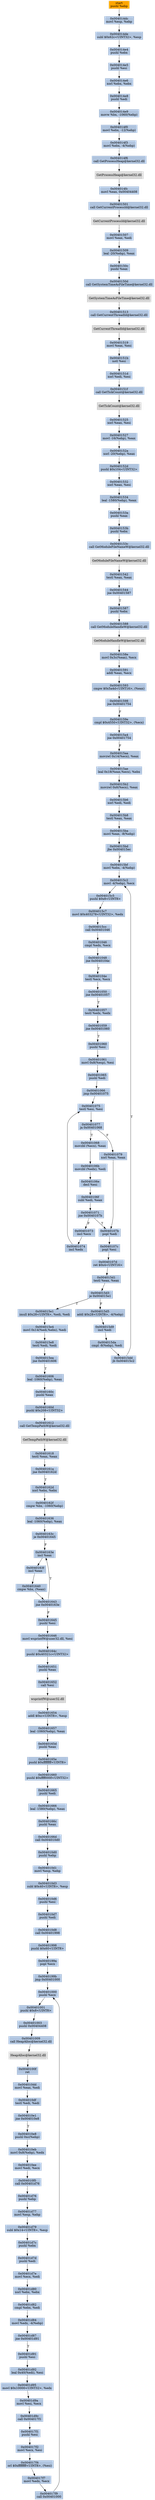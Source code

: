 digraph G {
node[shape=rectangle,style=filled,fillcolor=lightsteelblue,color=lightsteelblue]
bgcolor="transparent"
a0x004014dbpushl_ebp[label="start\npushl %ebp",color="lightgrey",fillcolor="orange"];
a0x004014dcmovl_esp_ebp[label="0x004014dc\nmovl %esp, %ebp"];
a0x004014desubl_0x62cUINT32_esp[label="0x004014de\nsubl $0x62c<UINT32>, %esp"];
a0x004014e4pushl_ebx[label="0x004014e4\npushl %ebx"];
a0x004014e5pushl_esi[label="0x004014e5\npushl %esi"];
a0x004014e6xorl_ebx_ebx[label="0x004014e6\nxorl %ebx, %ebx"];
a0x004014e8pushl_edi[label="0x004014e8\npushl %edi"];
a0x004014e9movw_bx__1060ebp_[label="0x004014e9\nmovw %bx, -1060(%ebp)"];
a0x004014f0movl_ebx__12ebp_[label="0x004014f0\nmovl %ebx, -12(%ebp)"];
a0x004014f3movl_ebx__4ebp_[label="0x004014f3\nmovl %ebx, -4(%ebp)"];
a0x004014f6call_GetProcessHeap_kernel32_dll[label="0x004014f6\ncall GetProcessHeap@kernel32.dll"];
GetProcessHeap_kernel32_dll[label="GetProcessHeap@kernel32.dll",color="lightgrey",fillcolor="lightgrey"];
a0x004014fcmovl_eax_0x00404408[label="0x004014fc\nmovl %eax, 0x00404408"];
a0x00401501call_GetCurrentProcessId_kernel32_dll[label="0x00401501\ncall GetCurrentProcessId@kernel32.dll"];
GetCurrentProcessId_kernel32_dll[label="GetCurrentProcessId@kernel32.dll",color="lightgrey",fillcolor="lightgrey"];
a0x00401507movl_eax_edi[label="0x00401507\nmovl %eax, %edi"];
a0x00401509leal__20ebp__eax[label="0x00401509\nleal -20(%ebp), %eax"];
a0x0040150cpushl_eax[label="0x0040150c\npushl %eax"];
a0x0040150dcall_GetSystemTimeAsFileTime_kernel32_dll[label="0x0040150d\ncall GetSystemTimeAsFileTime@kernel32.dll"];
GetSystemTimeAsFileTime_kernel32_dll[label="GetSystemTimeAsFileTime@kernel32.dll",color="lightgrey",fillcolor="lightgrey"];
a0x00401513call_GetCurrentThreadId_kernel32_dll[label="0x00401513\ncall GetCurrentThreadId@kernel32.dll"];
GetCurrentThreadId_kernel32_dll[label="GetCurrentThreadId@kernel32.dll",color="lightgrey",fillcolor="lightgrey"];
a0x00401519movl_eax_esi[label="0x00401519\nmovl %eax, %esi"];
a0x0040151bnotl_esi[label="0x0040151b\nnotl %esi"];
a0x0040151dxorl_edi_esi[label="0x0040151d\nxorl %edi, %esi"];
a0x0040151fcall_GetTickCount_kernel32_dll[label="0x0040151f\ncall GetTickCount@kernel32.dll"];
GetTickCount_kernel32_dll[label="GetTickCount@kernel32.dll",color="lightgrey",fillcolor="lightgrey"];
a0x00401525xorl_eax_esi[label="0x00401525\nxorl %eax, %esi"];
a0x00401527movl__16ebp__eax[label="0x00401527\nmovl -16(%ebp), %eax"];
a0x0040152axorl__20ebp__eax[label="0x0040152a\nxorl -20(%ebp), %eax"];
a0x0040152dpushl_0x104UINT32[label="0x0040152d\npushl $0x104<UINT32>"];
a0x00401532xorl_eax_esi[label="0x00401532\nxorl %eax, %esi"];
a0x00401534leal__1580ebp__eax[label="0x00401534\nleal -1580(%ebp), %eax"];
a0x0040153apushl_eax[label="0x0040153a\npushl %eax"];
a0x0040153bpushl_ebx[label="0x0040153b\npushl %ebx"];
a0x0040153ccall_GetModuleFileNameW_kernel32_dll[label="0x0040153c\ncall GetModuleFileNameW@kernel32.dll"];
GetModuleFileNameW_kernel32_dll[label="GetModuleFileNameW@kernel32.dll",color="lightgrey",fillcolor="lightgrey"];
a0x00401542testl_eax_eax[label="0x00401542\ntestl %eax, %eax"];
a0x00401544jne_0x00401587[label="0x00401544\njne 0x00401587"];
a0x00401587pushl_ebx[label="0x00401587\npushl %ebx"];
a0x00401588call_GetModuleHandleW_kernel32_dll[label="0x00401588\ncall GetModuleHandleW@kernel32.dll"];
GetModuleHandleW_kernel32_dll[label="GetModuleHandleW@kernel32.dll",color="lightgrey",fillcolor="lightgrey"];
a0x0040158emovl_0x3ceax__ecx[label="0x0040158e\nmovl 0x3c(%eax), %ecx"];
a0x00401591addl_eax_ecx[label="0x00401591\naddl %eax, %ecx"];
a0x00401593cmpw_0x5a4dUINT16_eax_[label="0x00401593\ncmpw $0x5a4d<UINT16>, (%eax)"];
a0x00401598jne_0x00401754[label="0x00401598\njne 0x00401754"];
a0x0040159ecmpl_0x4550UINT32_ecx_[label="0x0040159e\ncmpl $0x4550<UINT32>, (%ecx)"];
a0x004015a4jne_0x00401754[label="0x004015a4\njne 0x00401754"];
a0x004015aamovzwl_0x14ecx__eax[label="0x004015aa\nmovzwl 0x14(%ecx), %eax"];
a0x004015aeleal_0x18eaxecx__ebx[label="0x004015ae\nleal 0x18(%eax,%ecx), %ebx"];
a0x004015b2movzwl_0x6ecx__eax[label="0x004015b2\nmovzwl 0x6(%ecx), %eax"];
a0x004015b6xorl_edi_edi[label="0x004015b6\nxorl %edi, %edi"];
a0x004015b8testl_eax_eax[label="0x004015b8\ntestl %eax, %eax"];
a0x004015bamovl_eax__8ebp_[label="0x004015ba\nmovl %eax, -8(%ebp)"];
a0x004015bdjbe_0x004015ec[label="0x004015bd\njbe 0x004015ec"];
a0x004015bfmovl_ebx__4ebp_[label="0x004015bf\nmovl %ebx, -4(%ebp)"];
a0x004015c2movl__4ebp__ecx[label="0x004015c2\nmovl -4(%ebp), %ecx"];
a0x004015c5pushl_0x8UINT8[label="0x004015c5\npushl $0x8<UINT8>"];
a0x004015c7movl_0x403278UINT32_edx[label="0x004015c7\nmovl $0x403278<UINT32>, %edx"];
a0x004015cccall_0x00401046[label="0x004015cc\ncall 0x00401046"];
a0x00401046cmpl_edx_ecx[label="0x00401046\ncmpl %edx, %ecx"];
a0x00401048jne_0x0040104e[label="0x00401048\njne 0x0040104e"];
a0x0040104etestl_ecx_ecx[label="0x0040104e\ntestl %ecx, %ecx"];
a0x00401050jne_0x00401057[label="0x00401050\njne 0x00401057"];
a0x00401057testl_edx_edx[label="0x00401057\ntestl %edx, %edx"];
a0x00401059jne_0x00401060[label="0x00401059\njne 0x00401060"];
a0x00401060pushl_esi[label="0x00401060\npushl %esi"];
a0x00401061movl_0x8esp__esi[label="0x00401061\nmovl 0x8(%esp), %esi"];
a0x00401065pushl_edi[label="0x00401065\npushl %edi"];
a0x00401066jmp_0x00401075[label="0x00401066\njmp 0x00401075"];
a0x00401075testl_esi_esi[label="0x00401075\ntestl %esi, %esi"];
a0x00401077ja_0x00401068[label="0x00401077\nja 0x00401068"];
a0x00401068movzbl_ecx__eax[label="0x00401068\nmovzbl (%ecx), %eax"];
a0x0040106bmovzbl_edx__edi[label="0x0040106b\nmovzbl (%edx), %edi"];
a0x0040106edecl_esi[label="0x0040106e\ndecl %esi"];
a0x0040106fsubl_edi_eax[label="0x0040106f\nsubl %edi, %eax"];
a0x00401071jne_0x0040107b[label="0x00401071\njne 0x0040107b"];
a0x00401073incl_ecx[label="0x00401073\nincl %ecx"];
a0x00401074incl_edx[label="0x00401074\nincl %edx"];
a0x0040107bpopl_edi[label="0x0040107b\npopl %edi"];
a0x0040107cpopl_esi[label="0x0040107c\npopl %esi"];
a0x0040107dret_0x4UINT16[label="0x0040107d\nret $0x4<UINT16>"];
a0x004015d1testl_eax_eax[label="0x004015d1\ntestl %eax, %eax"];
a0x004015d3je_0x004015e1[label="0x004015d3\nje 0x004015e1"];
a0x004015d5addl_0x28UINT8__4ebp_[label="0x004015d5\naddl $0x28<UINT8>, -4(%ebp)"];
a0x004015d9incl_edi[label="0x004015d9\nincl %edi"];
a0x004015dacmpl__8ebp__edi[label="0x004015da\ncmpl -8(%ebp), %edi"];
a0x004015ddjb_0x004015c2[label="0x004015dd\njb 0x004015c2"];
a0x00401079xorl_eax_eax[label="0x00401079\nxorl %eax, %eax"];
a0x004015e1imull_0x28UINT8_edi_edi[label="0x004015e1\nimull $0x28<UINT8>, %edi, %edi"];
a0x004015e4movl_0x14ediebx__edi[label="0x004015e4\nmovl 0x14(%edi,%ebx), %edi"];
a0x004015e8testl_edi_edi[label="0x004015e8\ntestl %edi, %edi"];
a0x004015eajne_0x00401606[label="0x004015ea\njne 0x00401606"];
a0x00401606leal__1060ebp__eax[label="0x00401606\nleal -1060(%ebp), %eax"];
a0x0040160cpushl_eax[label="0x0040160c\npushl %eax"];
a0x0040160dpushl_0x208UINT32[label="0x0040160d\npushl $0x208<UINT32>"];
a0x00401612call_GetTempPathW_kernel32_dll[label="0x00401612\ncall GetTempPathW@kernel32.dll"];
GetTempPathW_kernel32_dll[label="GetTempPathW@kernel32.dll",color="lightgrey",fillcolor="lightgrey"];
a0x00401618testl_eax_eax[label="0x00401618\ntestl %eax, %eax"];
a0x0040161ajne_0x0040162d[label="0x0040161a\njne 0x0040162d"];
a0x0040162dxorl_ebx_ebx[label="0x0040162d\nxorl %ebx, %ebx"];
a0x0040162fcmpw_bx__1060ebp_[label="0x0040162f\ncmpw %bx, -1060(%ebp)"];
a0x00401636leal__1060ebp__eax[label="0x00401636\nleal -1060(%ebp), %eax"];
a0x0040163cje_0x00401645[label="0x0040163c\nje 0x00401645"];
a0x0040163eincl_eax[label="0x0040163e\nincl %eax"];
a0x0040163fincl_eax[label="0x0040163f\nincl %eax"];
a0x00401640cmpw_bx_eax_[label="0x00401640\ncmpw %bx, (%eax)"];
a0x00401643jne_0x0040163e[label="0x00401643\njne 0x0040163e"];
a0x00401645pushl_esi[label="0x00401645\npushl %esi"];
a0x00401646movl_wsprintfW_user32_dll_esi[label="0x00401646\nmovl wsprintfW@user32.dll, %esi"];
a0x0040164cpushl_0x40321cUINT32[label="0x0040164c\npushl $0x40321c<UINT32>"];
a0x00401651pushl_eax[label="0x00401651\npushl %eax"];
a0x00401652call_esi[label="0x00401652\ncall %esi"];
wsprintfW_user32_dll[label="wsprintfW@user32.dll",color="lightgrey",fillcolor="lightgrey"];
a0x00401654addl_0xcUINT8_esp[label="0x00401654\naddl $0xc<UINT8>, %esp"];
a0x00401657leal__1060ebp__eax[label="0x00401657\nleal -1060(%ebp), %eax"];
a0x0040165dpushl_eax[label="0x0040165d\npushl %eax"];
a0x0040165epushl_0xffffffffUINT8[label="0x0040165e\npushl $0xffffffff<UINT8>"];
a0x00401660pushl_0xffff000fUINT32[label="0x00401660\npushl $0xffff000f<UINT32>"];
a0x00401665pushl_edi[label="0x00401665\npushl %edi"];
a0x00401666leal__1580ebp__eax[label="0x00401666\nleal -1580(%ebp), %eax"];
a0x0040166cpushl_eax[label="0x0040166c\npushl %eax"];
a0x0040166dcall_0x004010d0[label="0x0040166d\ncall 0x004010d0"];
a0x004010d0pushl_ebp[label="0x004010d0\npushl %ebp"];
a0x004010d1movl_esp_ebp[label="0x004010d1\nmovl %esp, %ebp"];
a0x004010d3subl_0x40UINT8_esp[label="0x004010d3\nsubl $0x40<UINT8>, %esp"];
a0x004010d6pushl_esi[label="0x004010d6\npushl %esi"];
a0x004010d7pushl_edi[label="0x004010d7\npushl %edi"];
a0x004010d8call_0x00401998[label="0x004010d8\ncall 0x00401998"];
a0x00401998pushl_0x60UINT8[label="0x00401998\npushl $0x60<UINT8>"];
a0x0040199apopl_ecx[label="0x0040199a\npopl %ecx"];
a0x0040199bjmp_0x00401000[label="0x0040199b\njmp 0x00401000"];
a0x00401000pushl_ecx[label="0x00401000\npushl %ecx"];
a0x00401001pushl_0x8UINT8[label="0x00401001\npushl $0x8<UINT8>"];
a0x00401003pushl_0x00404408[label="0x00401003\npushl 0x00404408"];
a0x00401009call_HeapAlloc_kernel32_dll[label="0x00401009\ncall HeapAlloc@kernel32.dll"];
HeapAlloc_kernel32_dll[label="HeapAlloc@kernel32.dll",color="lightgrey",fillcolor="lightgrey"];
a0x0040100fret[label="0x0040100f\nret"];
a0x004010ddmovl_eax_edi[label="0x004010dd\nmovl %eax, %edi"];
a0x004010dftestl_edi_edi[label="0x004010df\ntestl %edi, %edi"];
a0x004010e1jne_0x004010e8[label="0x004010e1\njne 0x004010e8"];
a0x004010e8pushl_0xcebp_[label="0x004010e8\npushl 0xc(%ebp)"];
a0x004010ebmovl_0x8ebp__edx[label="0x004010eb\nmovl 0x8(%ebp), %edx"];
a0x004010eemovl_edi_ecx[label="0x004010ee\nmovl %edi, %ecx"];
a0x004010f0call_0x00401d76[label="0x004010f0\ncall 0x00401d76"];
a0x00401d76pushl_ebp[label="0x00401d76\npushl %ebp"];
a0x00401d77movl_esp_ebp[label="0x00401d77\nmovl %esp, %ebp"];
a0x00401d79subl_0x14UINT8_esp[label="0x00401d79\nsubl $0x14<UINT8>, %esp"];
a0x00401d7cpushl_ebx[label="0x00401d7c\npushl %ebx"];
a0x00401d7dpushl_edi[label="0x00401d7d\npushl %edi"];
a0x00401d7emovl_ecx_edi[label="0x00401d7e\nmovl %ecx, %edi"];
a0x00401d80xorl_ebx_ebx[label="0x00401d80\nxorl %ebx, %ebx"];
a0x00401d82cmpl_ebx_edi[label="0x00401d82\ncmpl %ebx, %edi"];
a0x00401d84movl_edx__4ebp_[label="0x00401d84\nmovl %edx, -4(%ebp)"];
a0x00401d87jne_0x00401d91[label="0x00401d87\njne 0x00401d91"];
a0x00401d91pushl_esi[label="0x00401d91\npushl %esi"];
a0x00401d92leal_0x40edi__esi[label="0x00401d92\nleal 0x40(%edi), %esi"];
a0x00401d95movl_0x10000UINT32_edx[label="0x00401d95\nmovl $0x10000<UINT32>, %edx"];
a0x00401d9amovl_esi_ecx[label="0x00401d9a\nmovl %esi, %ecx"];
a0x00401d9ccall_0x004017f1[label="0x00401d9c\ncall 0x004017f1"];
a0x004017f1pushl_esi[label="0x004017f1\npushl %esi"];
a0x004017f2movl_ecx_esi[label="0x004017f2\nmovl %ecx, %esi"];
a0x004017f4orl_0xffffffffUINT8_esi_[label="0x004017f4\norl $0xffffffff<UINT8>, (%esi)"];
a0x004017f7movl_edx_ecx[label="0x004017f7\nmovl %edx, %ecx"];
a0x004017f9call_0x00401000[label="0x004017f9\ncall 0x00401000"];
a0x004014dbpushl_ebp -> a0x004014dcmovl_esp_ebp [color="#000000"];
a0x004014dcmovl_esp_ebp -> a0x004014desubl_0x62cUINT32_esp [color="#000000"];
a0x004014desubl_0x62cUINT32_esp -> a0x004014e4pushl_ebx [color="#000000"];
a0x004014e4pushl_ebx -> a0x004014e5pushl_esi [color="#000000"];
a0x004014e5pushl_esi -> a0x004014e6xorl_ebx_ebx [color="#000000"];
a0x004014e6xorl_ebx_ebx -> a0x004014e8pushl_edi [color="#000000"];
a0x004014e8pushl_edi -> a0x004014e9movw_bx__1060ebp_ [color="#000000"];
a0x004014e9movw_bx__1060ebp_ -> a0x004014f0movl_ebx__12ebp_ [color="#000000"];
a0x004014f0movl_ebx__12ebp_ -> a0x004014f3movl_ebx__4ebp_ [color="#000000"];
a0x004014f3movl_ebx__4ebp_ -> a0x004014f6call_GetProcessHeap_kernel32_dll [color="#000000"];
a0x004014f6call_GetProcessHeap_kernel32_dll -> GetProcessHeap_kernel32_dll [color="#000000"];
GetProcessHeap_kernel32_dll -> a0x004014fcmovl_eax_0x00404408 [color="#000000"];
a0x004014fcmovl_eax_0x00404408 -> a0x00401501call_GetCurrentProcessId_kernel32_dll [color="#000000"];
a0x00401501call_GetCurrentProcessId_kernel32_dll -> GetCurrentProcessId_kernel32_dll [color="#000000"];
GetCurrentProcessId_kernel32_dll -> a0x00401507movl_eax_edi [color="#000000"];
a0x00401507movl_eax_edi -> a0x00401509leal__20ebp__eax [color="#000000"];
a0x00401509leal__20ebp__eax -> a0x0040150cpushl_eax [color="#000000"];
a0x0040150cpushl_eax -> a0x0040150dcall_GetSystemTimeAsFileTime_kernel32_dll [color="#000000"];
a0x0040150dcall_GetSystemTimeAsFileTime_kernel32_dll -> GetSystemTimeAsFileTime_kernel32_dll [color="#000000"];
GetSystemTimeAsFileTime_kernel32_dll -> a0x00401513call_GetCurrentThreadId_kernel32_dll [color="#000000"];
a0x00401513call_GetCurrentThreadId_kernel32_dll -> GetCurrentThreadId_kernel32_dll [color="#000000"];
GetCurrentThreadId_kernel32_dll -> a0x00401519movl_eax_esi [color="#000000"];
a0x00401519movl_eax_esi -> a0x0040151bnotl_esi [color="#000000"];
a0x0040151bnotl_esi -> a0x0040151dxorl_edi_esi [color="#000000"];
a0x0040151dxorl_edi_esi -> a0x0040151fcall_GetTickCount_kernel32_dll [color="#000000"];
a0x0040151fcall_GetTickCount_kernel32_dll -> GetTickCount_kernel32_dll [color="#000000"];
GetTickCount_kernel32_dll -> a0x00401525xorl_eax_esi [color="#000000"];
a0x00401525xorl_eax_esi -> a0x00401527movl__16ebp__eax [color="#000000"];
a0x00401527movl__16ebp__eax -> a0x0040152axorl__20ebp__eax [color="#000000"];
a0x0040152axorl__20ebp__eax -> a0x0040152dpushl_0x104UINT32 [color="#000000"];
a0x0040152dpushl_0x104UINT32 -> a0x00401532xorl_eax_esi [color="#000000"];
a0x00401532xorl_eax_esi -> a0x00401534leal__1580ebp__eax [color="#000000"];
a0x00401534leal__1580ebp__eax -> a0x0040153apushl_eax [color="#000000"];
a0x0040153apushl_eax -> a0x0040153bpushl_ebx [color="#000000"];
a0x0040153bpushl_ebx -> a0x0040153ccall_GetModuleFileNameW_kernel32_dll [color="#000000"];
a0x0040153ccall_GetModuleFileNameW_kernel32_dll -> GetModuleFileNameW_kernel32_dll [color="#000000"];
GetModuleFileNameW_kernel32_dll -> a0x00401542testl_eax_eax [color="#000000"];
a0x00401542testl_eax_eax -> a0x00401544jne_0x00401587 [color="#000000"];
a0x00401544jne_0x00401587 -> a0x00401587pushl_ebx [color="#000000",label="T"];
a0x00401587pushl_ebx -> a0x00401588call_GetModuleHandleW_kernel32_dll [color="#000000"];
a0x00401588call_GetModuleHandleW_kernel32_dll -> GetModuleHandleW_kernel32_dll [color="#000000"];
GetModuleHandleW_kernel32_dll -> a0x0040158emovl_0x3ceax__ecx [color="#000000"];
a0x0040158emovl_0x3ceax__ecx -> a0x00401591addl_eax_ecx [color="#000000"];
a0x00401591addl_eax_ecx -> a0x00401593cmpw_0x5a4dUINT16_eax_ [color="#000000"];
a0x00401593cmpw_0x5a4dUINT16_eax_ -> a0x00401598jne_0x00401754 [color="#000000"];
a0x00401598jne_0x00401754 -> a0x0040159ecmpl_0x4550UINT32_ecx_ [color="#000000",label="F"];
a0x0040159ecmpl_0x4550UINT32_ecx_ -> a0x004015a4jne_0x00401754 [color="#000000"];
a0x004015a4jne_0x00401754 -> a0x004015aamovzwl_0x14ecx__eax [color="#000000",label="F"];
a0x004015aamovzwl_0x14ecx__eax -> a0x004015aeleal_0x18eaxecx__ebx [color="#000000"];
a0x004015aeleal_0x18eaxecx__ebx -> a0x004015b2movzwl_0x6ecx__eax [color="#000000"];
a0x004015b2movzwl_0x6ecx__eax -> a0x004015b6xorl_edi_edi [color="#000000"];
a0x004015b6xorl_edi_edi -> a0x004015b8testl_eax_eax [color="#000000"];
a0x004015b8testl_eax_eax -> a0x004015bamovl_eax__8ebp_ [color="#000000"];
a0x004015bamovl_eax__8ebp_ -> a0x004015bdjbe_0x004015ec [color="#000000"];
a0x004015bdjbe_0x004015ec -> a0x004015bfmovl_ebx__4ebp_ [color="#000000",label="F"];
a0x004015bfmovl_ebx__4ebp_ -> a0x004015c2movl__4ebp__ecx [color="#000000"];
a0x004015c2movl__4ebp__ecx -> a0x004015c5pushl_0x8UINT8 [color="#000000"];
a0x004015c5pushl_0x8UINT8 -> a0x004015c7movl_0x403278UINT32_edx [color="#000000"];
a0x004015c7movl_0x403278UINT32_edx -> a0x004015cccall_0x00401046 [color="#000000"];
a0x004015cccall_0x00401046 -> a0x00401046cmpl_edx_ecx [color="#000000"];
a0x00401046cmpl_edx_ecx -> a0x00401048jne_0x0040104e [color="#000000"];
a0x00401048jne_0x0040104e -> a0x0040104etestl_ecx_ecx [color="#000000",label="T"];
a0x0040104etestl_ecx_ecx -> a0x00401050jne_0x00401057 [color="#000000"];
a0x00401050jne_0x00401057 -> a0x00401057testl_edx_edx [color="#000000",label="T"];
a0x00401057testl_edx_edx -> a0x00401059jne_0x00401060 [color="#000000"];
a0x00401059jne_0x00401060 -> a0x00401060pushl_esi [color="#000000",label="T"];
a0x00401060pushl_esi -> a0x00401061movl_0x8esp__esi [color="#000000"];
a0x00401061movl_0x8esp__esi -> a0x00401065pushl_edi [color="#000000"];
a0x00401065pushl_edi -> a0x00401066jmp_0x00401075 [color="#000000"];
a0x00401066jmp_0x00401075 -> a0x00401075testl_esi_esi [color="#000000"];
a0x00401075testl_esi_esi -> a0x00401077ja_0x00401068 [color="#000000"];
a0x00401077ja_0x00401068 -> a0x00401068movzbl_ecx__eax [color="#000000",label="T"];
a0x00401068movzbl_ecx__eax -> a0x0040106bmovzbl_edx__edi [color="#000000"];
a0x0040106bmovzbl_edx__edi -> a0x0040106edecl_esi [color="#000000"];
a0x0040106edecl_esi -> a0x0040106fsubl_edi_eax [color="#000000"];
a0x0040106fsubl_edi_eax -> a0x00401071jne_0x0040107b [color="#000000"];
a0x00401071jne_0x0040107b -> a0x00401073incl_ecx [color="#000000",label="F"];
a0x00401073incl_ecx -> a0x00401074incl_edx [color="#000000"];
a0x00401074incl_edx -> a0x00401075testl_esi_esi [color="#000000"];
a0x00401071jne_0x0040107b -> a0x0040107bpopl_edi [color="#000000",label="T"];
a0x0040107bpopl_edi -> a0x0040107cpopl_esi [color="#000000"];
a0x0040107cpopl_esi -> a0x0040107dret_0x4UINT16 [color="#000000"];
a0x0040107dret_0x4UINT16 -> a0x004015d1testl_eax_eax [color="#000000"];
a0x004015d1testl_eax_eax -> a0x004015d3je_0x004015e1 [color="#000000"];
a0x004015d3je_0x004015e1 -> a0x004015d5addl_0x28UINT8__4ebp_ [color="#000000",label="F"];
a0x004015d5addl_0x28UINT8__4ebp_ -> a0x004015d9incl_edi [color="#000000"];
a0x004015d9incl_edi -> a0x004015dacmpl__8ebp__edi [color="#000000"];
a0x004015dacmpl__8ebp__edi -> a0x004015ddjb_0x004015c2 [color="#000000"];
a0x004015ddjb_0x004015c2 -> a0x004015c2movl__4ebp__ecx [color="#000000",label="T"];
a0x00401077ja_0x00401068 -> a0x00401079xorl_eax_eax [color="#000000",label="F"];
a0x00401079xorl_eax_eax -> a0x0040107bpopl_edi [color="#000000"];
a0x004015d3je_0x004015e1 -> a0x004015e1imull_0x28UINT8_edi_edi [color="#000000",label="T"];
a0x004015e1imull_0x28UINT8_edi_edi -> a0x004015e4movl_0x14ediebx__edi [color="#000000"];
a0x004015e4movl_0x14ediebx__edi -> a0x004015e8testl_edi_edi [color="#000000"];
a0x004015e8testl_edi_edi -> a0x004015eajne_0x00401606 [color="#000000"];
a0x004015eajne_0x00401606 -> a0x00401606leal__1060ebp__eax [color="#000000",label="T"];
a0x00401606leal__1060ebp__eax -> a0x0040160cpushl_eax [color="#000000"];
a0x0040160cpushl_eax -> a0x0040160dpushl_0x208UINT32 [color="#000000"];
a0x0040160dpushl_0x208UINT32 -> a0x00401612call_GetTempPathW_kernel32_dll [color="#000000"];
a0x00401612call_GetTempPathW_kernel32_dll -> GetTempPathW_kernel32_dll [color="#000000"];
GetTempPathW_kernel32_dll -> a0x00401618testl_eax_eax [color="#000000"];
a0x00401618testl_eax_eax -> a0x0040161ajne_0x0040162d [color="#000000"];
a0x0040161ajne_0x0040162d -> a0x0040162dxorl_ebx_ebx [color="#000000",label="T"];
a0x0040162dxorl_ebx_ebx -> a0x0040162fcmpw_bx__1060ebp_ [color="#000000"];
a0x0040162fcmpw_bx__1060ebp_ -> a0x00401636leal__1060ebp__eax [color="#000000"];
a0x00401636leal__1060ebp__eax -> a0x0040163cje_0x00401645 [color="#000000"];
a0x0040163cje_0x00401645 -> a0x0040163eincl_eax [color="#000000",label="F"];
a0x0040163eincl_eax -> a0x0040163fincl_eax [color="#000000"];
a0x0040163fincl_eax -> a0x00401640cmpw_bx_eax_ [color="#000000"];
a0x00401640cmpw_bx_eax_ -> a0x00401643jne_0x0040163e [color="#000000"];
a0x00401643jne_0x0040163e -> a0x0040163eincl_eax [color="#000000",label="T"];
a0x00401643jne_0x0040163e -> a0x00401645pushl_esi [color="#000000",label="F"];
a0x00401645pushl_esi -> a0x00401646movl_wsprintfW_user32_dll_esi [color="#000000"];
a0x00401646movl_wsprintfW_user32_dll_esi -> a0x0040164cpushl_0x40321cUINT32 [color="#000000"];
a0x0040164cpushl_0x40321cUINT32 -> a0x00401651pushl_eax [color="#000000"];
a0x00401651pushl_eax -> a0x00401652call_esi [color="#000000"];
a0x00401652call_esi -> wsprintfW_user32_dll [color="#000000"];
wsprintfW_user32_dll -> a0x00401654addl_0xcUINT8_esp [color="#000000"];
a0x00401654addl_0xcUINT8_esp -> a0x00401657leal__1060ebp__eax [color="#000000"];
a0x00401657leal__1060ebp__eax -> a0x0040165dpushl_eax [color="#000000"];
a0x0040165dpushl_eax -> a0x0040165epushl_0xffffffffUINT8 [color="#000000"];
a0x0040165epushl_0xffffffffUINT8 -> a0x00401660pushl_0xffff000fUINT32 [color="#000000"];
a0x00401660pushl_0xffff000fUINT32 -> a0x00401665pushl_edi [color="#000000"];
a0x00401665pushl_edi -> a0x00401666leal__1580ebp__eax [color="#000000"];
a0x00401666leal__1580ebp__eax -> a0x0040166cpushl_eax [color="#000000"];
a0x0040166cpushl_eax -> a0x0040166dcall_0x004010d0 [color="#000000"];
a0x0040166dcall_0x004010d0 -> a0x004010d0pushl_ebp [color="#000000"];
a0x004010d0pushl_ebp -> a0x004010d1movl_esp_ebp [color="#000000"];
a0x004010d1movl_esp_ebp -> a0x004010d3subl_0x40UINT8_esp [color="#000000"];
a0x004010d3subl_0x40UINT8_esp -> a0x004010d6pushl_esi [color="#000000"];
a0x004010d6pushl_esi -> a0x004010d7pushl_edi [color="#000000"];
a0x004010d7pushl_edi -> a0x004010d8call_0x00401998 [color="#000000"];
a0x004010d8call_0x00401998 -> a0x00401998pushl_0x60UINT8 [color="#000000"];
a0x00401998pushl_0x60UINT8 -> a0x0040199apopl_ecx [color="#000000"];
a0x0040199apopl_ecx -> a0x0040199bjmp_0x00401000 [color="#000000"];
a0x0040199bjmp_0x00401000 -> a0x00401000pushl_ecx [color="#000000"];
a0x00401000pushl_ecx -> a0x00401001pushl_0x8UINT8 [color="#000000"];
a0x00401001pushl_0x8UINT8 -> a0x00401003pushl_0x00404408 [color="#000000"];
a0x00401003pushl_0x00404408 -> a0x00401009call_HeapAlloc_kernel32_dll [color="#000000"];
a0x00401009call_HeapAlloc_kernel32_dll -> HeapAlloc_kernel32_dll [color="#000000"];
HeapAlloc_kernel32_dll -> a0x0040100fret [color="#000000"];
a0x0040100fret -> a0x004010ddmovl_eax_edi [color="#000000"];
a0x004010ddmovl_eax_edi -> a0x004010dftestl_edi_edi [color="#000000"];
a0x004010dftestl_edi_edi -> a0x004010e1jne_0x004010e8 [color="#000000"];
a0x004010e1jne_0x004010e8 -> a0x004010e8pushl_0xcebp_ [color="#000000",label="T"];
a0x004010e8pushl_0xcebp_ -> a0x004010ebmovl_0x8ebp__edx [color="#000000"];
a0x004010ebmovl_0x8ebp__edx -> a0x004010eemovl_edi_ecx [color="#000000"];
a0x004010eemovl_edi_ecx -> a0x004010f0call_0x00401d76 [color="#000000"];
a0x004010f0call_0x00401d76 -> a0x00401d76pushl_ebp [color="#000000"];
a0x00401d76pushl_ebp -> a0x00401d77movl_esp_ebp [color="#000000"];
a0x00401d77movl_esp_ebp -> a0x00401d79subl_0x14UINT8_esp [color="#000000"];
a0x00401d79subl_0x14UINT8_esp -> a0x00401d7cpushl_ebx [color="#000000"];
a0x00401d7cpushl_ebx -> a0x00401d7dpushl_edi [color="#000000"];
a0x00401d7dpushl_edi -> a0x00401d7emovl_ecx_edi [color="#000000"];
a0x00401d7emovl_ecx_edi -> a0x00401d80xorl_ebx_ebx [color="#000000"];
a0x00401d80xorl_ebx_ebx -> a0x00401d82cmpl_ebx_edi [color="#000000"];
a0x00401d82cmpl_ebx_edi -> a0x00401d84movl_edx__4ebp_ [color="#000000"];
a0x00401d84movl_edx__4ebp_ -> a0x00401d87jne_0x00401d91 [color="#000000"];
a0x00401d87jne_0x00401d91 -> a0x00401d91pushl_esi [color="#000000",label="T"];
a0x00401d91pushl_esi -> a0x00401d92leal_0x40edi__esi [color="#000000"];
a0x00401d92leal_0x40edi__esi -> a0x00401d95movl_0x10000UINT32_edx [color="#000000"];
a0x00401d95movl_0x10000UINT32_edx -> a0x00401d9amovl_esi_ecx [color="#000000"];
a0x00401d9amovl_esi_ecx -> a0x00401d9ccall_0x004017f1 [color="#000000"];
a0x00401d9ccall_0x004017f1 -> a0x004017f1pushl_esi [color="#000000"];
a0x004017f1pushl_esi -> a0x004017f2movl_ecx_esi [color="#000000"];
a0x004017f2movl_ecx_esi -> a0x004017f4orl_0xffffffffUINT8_esi_ [color="#000000"];
a0x004017f4orl_0xffffffffUINT8_esi_ -> a0x004017f7movl_edx_ecx [color="#000000"];
a0x004017f7movl_edx_ecx -> a0x004017f9call_0x00401000 [color="#000000"];
a0x004017f9call_0x00401000 -> a0x00401000pushl_ecx [color="#000000"];
}
